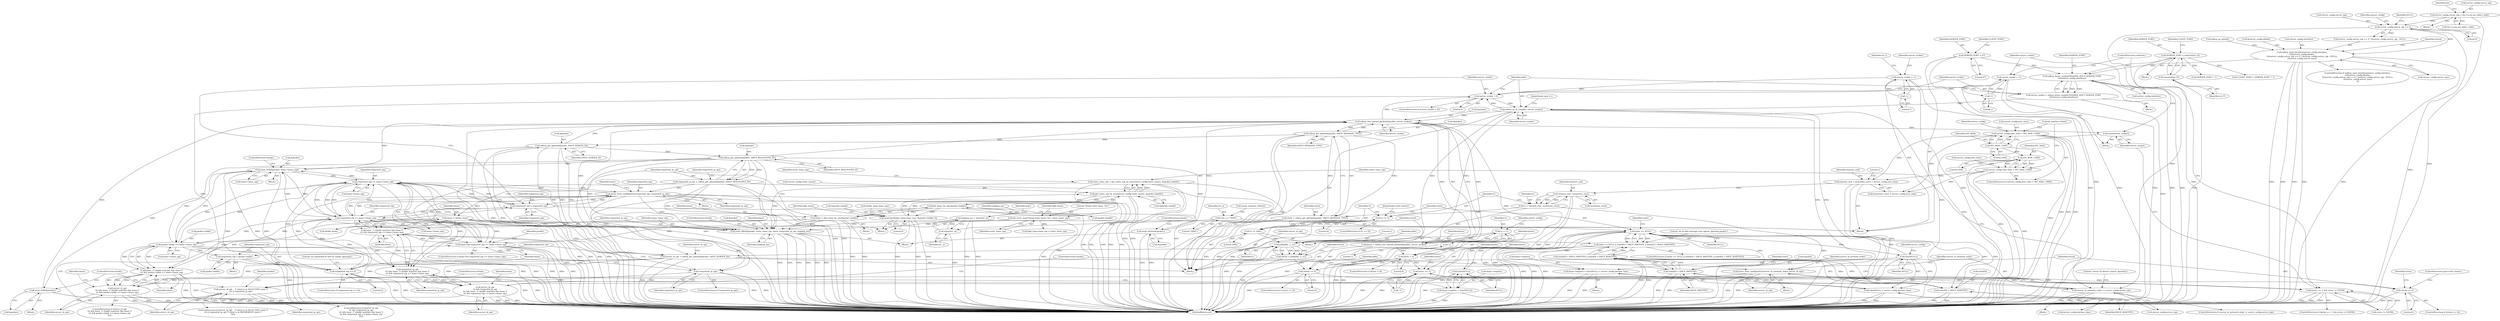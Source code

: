 digraph "0_busybox_6d3b4bb24da9a07c263f3c1acf8df85382ff562c_1@API" {
"1000403" [label="(Call,server_socket < 0)"];
"1000518" [label="(Call,server_socket = -1)"];
"1000520" [label="(Call,-1)"];
"1000497" [label="(Call,udhcp_recv_kernel_packet(&packet, server_socket))"];
"1000642" [label="(Call,udhcp_get_option(&packet, DHCP_REQUESTED_IP))"];
"1000571" [label="(Call,udhcp_get_option(&packet, DHCP_SERVER_ID))"];
"1000545" [label="(Call,udhcp_get_option(&packet, DHCP_MESSAGE_TYPE))"];
"1000699" [label="(Call,send_ACK(&packet, lease->lease_nip))"];
"1000693" [label="(Call,requested_nip == lease->lease_nip)"];
"1000649" [label="(Call,move_from_unaligned32(requested_nip, requested_ip_opt))"];
"1000396" [label="(Call,requested_nip = requested_nip)"];
"1000683" [label="(Call,requested_nip == 0)"];
"1000677" [label="(Call,requested_nip = packet.ciaddr)"];
"1000761" [label="(Call,packet.ciaddr == lease->lease_nip)"];
"1000726" [label="(Call,requested_nip == lease->lease_nip)"];
"1000640" [label="(Call,requested_ip_opt = udhcp_get_option(&packet, DHCP_REQUESTED_IP))"];
"1000711" [label="(Call,send_NAK(&packet))"];
"1000780" [label="(Call,send_inform(&packet))"];
"1000661" [label="(Call,send_offer(&packet, static_lease_nip, lease, requested_ip_opt, arpping_ms))"];
"1000592" [label="(Call,static_lease_nip = get_static_nip_by_mac(server_config.static_leases, &packet.chaddr))"];
"1000594" [label="(Call,get_static_nip_by_mac(server_config.static_leases, &packet.chaddr))"];
"1000608" [label="(Call,memcpy(&fake_lease.lease_mac, &packet.chaddr, 6))"];
"1000636" [label="(Call,find_lease_by_mac(packet.chaddr))"];
"1000605" [label="(Call,bb_error_msg(\"found static lease: %x\", static_lease_nip))"];
"1000628" [label="(Call,lease = &fake_lease)"];
"1000634" [label="(Call,lease = find_lease_by_mac(packet.chaddr))"];
"1000239" [label="(Call,arpping_ms = xatou(str_a))"];
"1000241" [label="(Call,xatou(str_a))"];
"1000159" [label="(Call,*str_a = \"2000\")"];
"1000414" [label="(Call,udhcp_sp_fd_set(pfds, server_socket))"];
"1000445" [label="(Call,poll(pfds, 2, tv))"];
"1000440" [label="(Call,tv *= 1000)"];
"1000433" [label="(Call,tv <= 0)"];
"1000427" [label="(Call,tv = timeout_end - monotonic_sec())"];
"1000429" [label="(Call,timeout_end - monotonic_sec())"];
"1000379" [label="(Call,timeout_end = monotonic_sec() + server_config.auto_time)"];
"1000253" [label="(Call,server_config.auto_time > INT_MAX / 1000)"];
"1000257" [label="(Call,INT_MAX / 1000)"];
"1000260" [label="(Call,server_config.auto_time = INT_MAX / 1000)"];
"1000264" [label="(Call,INT_MAX / 1000)"];
"1000418" [label="(Call,tv = -1)"];
"1000420" [label="(Call,-1)"];
"1000403" [label="(Call,server_socket < 0)"];
"1000144" [label="(Call,server_socket = -1)"];
"1000146" [label="(Call,-1)"];
"1000407" [label="(Call,server_socket = udhcp_listen_socket(/*INADDR_ANY,*/ SERVER_PORT,\n\t\t\t\t\tserver_config.interface))"];
"1000409" [label="(Call,udhcp_listen_socket(/*INADDR_ANY,*/ SERVER_PORT,\n\t\t\t\t\tserver_config.interface))"];
"1000165" [label="(Call,SERVER_PORT = 67)"];
"1000230" [label="(Call,SERVER_PORT = xatou16(str_P))"];
"1000232" [label="(Call,xatou16(str_P))"];
"1000350" [label="(Call,udhcp_read_interface(server_config.interface,\n\t\t\t&server_config.ifindex,\n\t\t\t(server_config.server_nip == 0 ? &server_config.server_nip : NULL),\n\t\t\tserver_config.server_mac))"];
"1000359" [label="(Call,server_config.server_nip == 0)"];
"1000210" [label="(Call,server_config.server_nip = lsa->u.sin.sin_addr.s_addr)"];
"1000443" [label="(Call,retval = poll(pfds, 2, tv))"];
"1000450" [label="(Call,retval <= 0)"];
"1000455" [label="(Call,retval == 0)"];
"1000495" [label="(Call,bytes = udhcp_recv_kernel_packet(&packet, server_socket))"];
"1000502" [label="(Call,bytes < 0)"];
"1000508" [label="(Call,bytes == -1)"];
"1000507" [label="(Call,bytes == -1 && errno != EINTR)"];
"1000516" [label="(Call,close(server_socket))"];
"1000543" [label="(Call,state = udhcp_get_option(&packet, DHCP_MESSAGE_TYPE))"];
"1000551" [label="(Call,state == NULL)"];
"1000550" [label="(Call,state == NULL || state[0] < DHCP_MINTYPE || state[0] > DHCP_MAXTYPE)"];
"1000555" [label="(Call,state[0] < DHCP_MINTYPE)"];
"1000554" [label="(Call,state[0] < DHCP_MINTYPE || state[0] > DHCP_MAXTYPE)"];
"1000560" [label="(Call,state[0] > DHCP_MAXTYPE)"];
"1000746" [label="(Call,time(NULL))"];
"1000741" [label="(Call,lease->expires = time(NULL) + server_config.decline_time)"];
"1000745" [label="(Call,time(NULL) + server_config.decline_time)"];
"1000773" [label="(Call,time(NULL))"];
"1000769" [label="(Call,lease->expires = time(NULL))"];
"1000569" [label="(Call,server_id_opt = udhcp_get_option(&packet, DHCP_SERVER_ID))"];
"1000579" [label="(Call,move_from_unaligned32(server_id_network_order, server_id_opt))"];
"1000583" [label="(Call,server_id_network_order != server_config.server_nip)"];
"1000707" [label="(Call,server_id_opt    /* client is in SELECTING state */\n\t\t\t || requested_ip_opt)"];
"1000720" [label="(Call,server_id_opt\n\t\t\t && requested_ip_opt\n\t\t\t && lease  /* chaddr matches this lease */\n\t\t\t && requested_nip == lease->lease_nip)"];
"1000757" [label="(Call,server_id_opt\n\t\t\t && lease  /* chaddr matches this lease */\n\t\t\t && packet.ciaddr == lease->lease_nip)"];
"1000691" [label="(Call,lease && requested_nip == lease->lease_nip)"];
"1000724" [label="(Call,lease  /* chaddr matches this lease */\n\t\t\t && requested_nip == lease->lease_nip)"];
"1000722" [label="(Call,requested_ip_opt\n\t\t\t && lease  /* chaddr matches this lease */\n\t\t\t && requested_nip == lease->lease_nip)"];
"1000759" [label="(Call,lease  /* chaddr matches this lease */\n\t\t\t && packet.ciaddr == lease->lease_nip)"];
"1000674" [label="(Call,!requested_ip_opt)"];
"1000561" [label="(Call,state[0])"];
"1000761" [label="(Call,packet.ciaddr == lease->lease_nip)"];
"1000711" [label="(Call,send_NAK(&packet))"];
"1000265" [label="(Identifier,INT_MAX)"];
"1000519" [label="(Identifier,server_socket)"];
"1000723" [label="(Identifier,requested_ip_opt)"];
"1000667" [label="(Identifier,arpping_ms)"];
"1000699" [label="(Call,send_ACK(&packet, lease->lease_nip))"];
"1000504" [label="(Literal,0)"];
"1000515" [label="(Block,)"];
"1000509" [label="(Identifier,bytes)"];
"1000235" [label="(Identifier,CLIENT_PORT)"];
"1000469" [label="(Identifier,pfds)"];
"1000402" [label="(ControlStructure,if (server_socket < 0))"];
"1000595" [label="(Call,server_config.static_leases)"];
"1000449" [label="(ControlStructure,if (retval <= 0))"];
"1000661" [label="(Call,send_offer(&packet, static_lease_nip, lease, requested_ip_opt, arpping_ms))"];
"1000551" [label="(Call,state == NULL)"];
"1000451" [label="(Identifier,retval)"];
"1000590" [label="(Literal,\"server ID doesn't match, ignoring\")"];
"1000526" [label="(Identifier,packet)"];
"1000506" [label="(ControlStructure,if (bytes == -1 && errno != EINTR))"];
"1000363" [label="(Literal,0)"];
"1000628" [label="(Call,lease = &fake_lease)"];
"1000500" [label="(Identifier,server_socket)"];
"1000230" [label="(Call,SERVER_PORT = xatou16(str_P))"];
"1000582" [label="(ControlStructure,if (server_id_network_order != server_config.server_nip))"];
"1000555" [label="(Call,state[0] < DHCP_MINTYPE)"];
"1000694" [label="(Identifier,requested_nip)"];
"1000254" [label="(Call,server_config.auto_time)"];
"1000495" [label="(Call,bytes = udhcp_recv_kernel_packet(&packet, server_socket))"];
"1000684" [label="(Identifier,requested_nip)"];
"1000691" [label="(Call,lease && requested_nip == lease->lease_nip)"];
"1000635" [label="(Identifier,lease)"];
"1000675" [label="(Identifier,requested_ip_opt)"];
"1000577" [label="(Block,)"];
"1000377" [label="(Call,udhcp_sp_setup())"];
"1000741" [label="(Call,lease->expires = time(NULL) + server_config.decline_time)"];
"1000713" [label="(Identifier,packet)"];
"1000161" [label="(Literal,\"2000\")"];
"1000734" [label="(Identifier,lease)"];
"1000594" [label="(Call,get_static_nip_by_mac(server_config.static_leases, &packet.chaddr))"];
"1000415" [label="(Identifier,pfds)"];
"1000360" [label="(Call,server_config.server_nip)"];
"1000403" [label="(Call,server_socket < 0)"];
"1000444" [label="(Identifier,retval)"];
"1000771" [label="(Identifier,lease)"];
"1000749" [label="(Identifier,server_config)"];
"1000702" [label="(Call,lease->lease_nip)"];
"1000608" [label="(Call,memcpy(&fake_lease.lease_mac, &packet.chaddr, 6))"];
"1000712" [label="(Call,&packet)"];
"1000688" [label="(Literal,\"no requested IP and no ciaddr, ignoring\")"];
"1000517" [label="(Identifier,server_socket)"];
"1000748" [label="(Call,server_config.decline_time)"];
"1000433" [label="(Call,tv <= 0)"];
"1000726" [label="(Call,requested_nip == lease->lease_nip)"];
"1000418" [label="(Call,tv = -1)"];
"1000751" [label="(ControlStructure,break;)"];
"1000683" [label="(Call,requested_nip == 0)"];
"1000605" [label="(Call,bb_error_msg(\"found static lease: %x\", static_lease_nip))"];
"1000705" [label="(ControlStructure,break;)"];
"1000650" [label="(Identifier,requested_nip)"];
"1000437" [label="(JumpTarget,write_leases:)"];
"1000666" [label="(Identifier,requested_ip_opt)"];
"1000645" [label="(Identifier,DHCP_REQUESTED_IP)"];
"1000620" [label="(Identifier,fake_lease)"];
"1000611" [label="(Identifier,fake_lease)"];
"1000455" [label="(Call,retval == 0)"];
"1000454" [label="(ControlStructure,if (retval == 0))"];
"1000359" [label="(Call,server_config.server_nip == 0)"];
"1000405" [label="(Literal,0)"];
"1000583" [label="(Call,server_id_network_order != server_config.server_nip)"];
"1000461" [label="(Identifier,errno)"];
"1000513" [label="(Identifier,errno)"];
"1000634" [label="(Call,lease = find_lease_by_mac(packet.chaddr))"];
"1000421" [label="(Literal,1)"];
"1000232" [label="(Call,xatou16(str_P))"];
"1000435" [label="(Literal,0)"];
"1000630" [label="(Call,&fake_lease)"];
"1000770" [label="(Call,lease->expires)"];
"1000498" [label="(Call,&packet)"];
"1000144" [label="(Call,server_socket = -1)"];
"1000780" [label="(Call,send_inform(&packet))"];
"1000266" [label="(Literal,1000)"];
"1000569" [label="(Call,server_id_opt = udhcp_get_option(&packet, DHCP_SERVER_ID))"];
"1000354" [label="(Call,&server_config.ifindex)"];
"1000640" [label="(Call,requested_ip_opt = udhcp_get_option(&packet, DHCP_REQUESTED_IP))"];
"1000253" [label="(Call,server_config.auto_time > INT_MAX / 1000)"];
"1000603" [label="(Identifier,static_lease_nip)"];
"1000236" [label="(Call,SERVER_PORT + 1)"];
"1000769" [label="(Call,lease->expires = time(NULL))"];
"1000677" [label="(Call,requested_nip = packet.ciaddr)"];
"1000708" [label="(Identifier,server_id_opt)"];
"1000774" [label="(Identifier,NULL)"];
"1000432" [label="(ControlStructure,if (tv <= 0))"];
"1000428" [label="(Identifier,tv)"];
"1000637" [label="(Call,packet.chaddr)"];
"1000147" [label="(Literal,1)"];
"1000746" [label="(Call,time(NULL))"];
"1000757" [label="(Call,server_id_opt\n\t\t\t && lease  /* chaddr matches this lease */\n\t\t\t && packet.ciaddr == lease->lease_nip)"];
"1000760" [label="(Identifier,lease)"];
"1000434" [label="(Identifier,tv)"];
"1000581" [label="(Identifier,server_id_opt)"];
"1000450" [label="(Call,retval <= 0)"];
"1000159" [label="(Call,*str_a = \"2000\")"];
"1000636" [label="(Call,find_lease_by_mac(packet.chaddr))"];
"1000349" [label="(ControlStructure,if (udhcp_read_interface(server_config.interface,\n\t\t\t&server_config.ifindex,\n\t\t\t(server_config.server_nip == 0 ? &server_config.server_nip : NULL),\n\t\t\tserver_config.server_mac)\n\t))"];
"1000546" [label="(Call,&packet)"];
"1000246" [label="(Identifier,argv)"];
"1000165" [label="(Call,SERVER_PORT = 67)"];
"1000607" [label="(Identifier,static_lease_nip)"];
"1000366" [label="(Identifier,server_config)"];
"1000231" [label="(Identifier,SERVER_PORT)"];
"1000259" [label="(Literal,1000)"];
"1000224" [label="(Identifier,lsa)"];
"1000618" [label="(Call,fake_lease.lease_nip = static_lease_nip)"];
"1000633" [label="(Block,)"];
"1000617" [label="(Literal,6)"];
"1000642" [label="(Call,udhcp_get_option(&packet, DHCP_REQUESTED_IP))"];
"1000674" [label="(Call,!requested_ip_opt)"];
"1000682" [label="(ControlStructure,if (requested_nip == 0))"];
"1000234" [label="(Call,CLIENT_PORT = SERVER_PORT + 1)"];
"1000351" [label="(Call,server_config.interface)"];
"1000593" [label="(Identifier,static_lease_nip)"];
"1000719" [label="(ControlStructure,if (server_id_opt\n\t\t\t && requested_ip_opt\n\t\t\t && lease  /* chaddr matches this lease */\n\t\t\t && requested_nip == lease->lease_nip\n\t\t\t))"];
"1000169" [label="(Identifier,CLIENT_PORT)"];
"1000613" [label="(Call,&packet.chaddr)"];
"1000160" [label="(Identifier,str_a)"];
"1000164" [label="(Call,setup_common_bufsiz())"];
"1000521" [label="(Literal,1)"];
"1000430" [label="(Identifier,timeout_end)"];
"1000731" [label="(Block,)"];
"1000710" [label="(Block,)"];
"1000448" [label="(Identifier,tv)"];
"1000765" [label="(Call,lease->lease_nip)"];
"1000446" [label="(Identifier,pfds)"];
"1000417" [label="(JumpTarget,new_tv:)"];
"1000695" [label="(Call,lease->lease_nip)"];
"1000664" [label="(Identifier,static_lease_nip)"];
"1000559" [label="(Identifier,DHCP_MINTYPE)"];
"1000497" [label="(Call,udhcp_recv_kernel_packet(&packet, server_socket))"];
"1000571" [label="(Call,udhcp_get_option(&packet, DHCP_SERVER_ID))"];
"1000142" [label="(Block,)"];
"1000580" [label="(Identifier,server_id_network_order)"];
"1000443" [label="(Call,retval = poll(pfds, 2, tv))"];
"1000507" [label="(Call,bytes == -1 && errno != EINTR)"];
"1000685" [label="(Literal,0)"];
"1000368" [label="(Identifier,NULL)"];
"1000690" [label="(ControlStructure,if (lease && requested_nip == lease->lease_nip))"];
"1000264" [label="(Call,INT_MAX / 1000)"];
"1000579" [label="(Call,move_from_unaligned32(server_id_network_order, server_id_opt))"];
"1000722" [label="(Call,requested_ip_opt\n\t\t\t && lease  /* chaddr matches this lease */\n\t\t\t && requested_nip == lease->lease_nip)"];
"1000166" [label="(Identifier,SERVER_PORT)"];
"1000692" [label="(Identifier,lease)"];
"1000585" [label="(Call,server_config.server_nip)"];
"1000380" [label="(Identifier,timeout_end)"];
"1000564" [label="(Identifier,DHCP_MAXTYPE)"];
"1000426" [label="(Block,)"];
"1000240" [label="(Identifier,arpping_ms)"];
"1000570" [label="(Identifier,server_id_opt)"];
"1000396" [label="(Call,requested_nip = requested_nip)"];
"1000520" [label="(Call,-1)"];
"1000629" [label="(Identifier,lease)"];
"1000407" [label="(Call,server_socket = udhcp_listen_socket(/*INADDR_ANY,*/ SERVER_PORT,\n\t\t\t\t\tserver_config.interface))"];
"1000431" [label="(Call,monotonic_sec())"];
"1000379" [label="(Call,timeout_end = monotonic_sec() + server_config.auto_time)"];
"1000516" [label="(Call,close(server_socket))"];
"1000387" [label="(Literal,1)"];
"1000411" [label="(Call,server_config.interface)"];
"1000408" [label="(Identifier,server_socket)"];
"1000701" [label="(Identifier,packet)"];
"1000156" [label="(Identifier,str_I)"];
"1000548" [label="(Identifier,DHCP_MESSAGE_TYPE)"];
"1000724" [label="(Call,lease  /* chaddr matches this lease */\n\t\t\t && requested_nip == lease->lease_nip)"];
"1000257" [label="(Call,INT_MAX / 1000)"];
"1000419" [label="(Identifier,tv)"];
"1000406" [label="(Block,)"];
"1000211" [label="(Call,server_config.server_nip)"];
"1000241" [label="(Call,xatou(str_a))"];
"1000457" [label="(Literal,0)"];
"1000510" [label="(Call,-1)"];
"1000721" [label="(Identifier,server_id_opt)"];
"1000239" [label="(Call,arpping_ms = xatou(str_a))"];
"1000656" [label="(Block,)"];
"1000725" [label="(Identifier,lease)"];
"1000210" [label="(Call,server_config.server_nip = lsa->u.sin.sin_addr.s_addr)"];
"1000673" [label="(ControlStructure,if (!requested_ip_opt))"];
"1000442" [label="(Literal,1000)"];
"1000214" [label="(Call,lsa->u.sin.sin_addr.s_addr)"];
"1000501" [label="(ControlStructure,if (bytes < 0))"];
"1000609" [label="(Call,&fake_lease.lease_mac)"];
"1000576" [label="(Identifier,server_id_opt)"];
"1000252" [label="(ControlStructure,if (server_config.auto_time > INT_MAX / 1000))"];
"1000574" [label="(Identifier,DHCP_SERVER_ID)"];
"1000233" [label="(Identifier,str_P)"];
"1000397" [label="(Identifier,requested_nip)"];
"1000783" [label="(ControlStructure,break;)"];
"1000202" [label="(Block,)"];
"1000768" [label="(Block,)"];
"1000720" [label="(Call,server_id_opt\n\t\t\t && requested_ip_opt\n\t\t\t && lease  /* chaddr matches this lease */\n\t\t\t && requested_nip == lease->lease_nip)"];
"1000429" [label="(Call,timeout_end - monotonic_sec())"];
"1000584" [label="(Identifier,server_id_network_order)"];
"1000706" [label="(ControlStructure,if (server_id_opt    /* client is in SELECTING state */\n\t\t\t || requested_ip_opt /* client is in INIT-REBOOT state */\n\t\t\t))"];
"1000549" [label="(ControlStructure,if (state == NULL || state[0] < DHCP_MINTYPE || state[0] > DHCP_MAXTYPE))"];
"1000709" [label="(Identifier,requested_ip_opt)"];
"1000643" [label="(Call,&packet)"];
"1000700" [label="(Call,&packet)"];
"1000762" [label="(Call,packet.ciaddr)"];
"1000146" [label="(Call,-1)"];
"1000420" [label="(Call,-1)"];
"1000452" [label="(Literal,0)"];
"1000503" [label="(Identifier,bytes)"];
"1000773" [label="(Call,time(NULL))"];
"1000556" [label="(Call,state[0])"];
"1000496" [label="(Identifier,bytes)"];
"1000550" [label="(Call,state == NULL || state[0] < DHCP_MINTYPE || state[0] > DHCP_MAXTYPE)"];
"1000781" [label="(Call,&packet)"];
"1000456" [label="(Identifier,retval)"];
"1000641" [label="(Identifier,requested_ip_opt)"];
"1000648" [label="(Block,)"];
"1000742" [label="(Call,lease->expires)"];
"1000727" [label="(Identifier,requested_nip)"];
"1000410" [label="(Identifier,SERVER_PORT)"];
"1000267" [label="(Call,bb_sanitize_stdio())"];
"1000145" [label="(Identifier,server_socket)"];
"1000654" [label="(Identifier,state)"];
"1000775" [label="(ControlStructure,break;)"];
"1000242" [label="(Identifier,str_a)"];
"1000502" [label="(Call,bytes < 0)"];
"1000557" [label="(Identifier,state)"];
"1000545" [label="(Call,udhcp_get_option(&packet, DHCP_MESSAGE_TYPE))"];
"1000167" [label="(Literal,67)"];
"1000604" [label="(Block,)"];
"1000447" [label="(Literal,2)"];
"1000554" [label="(Call,state[0] < DHCP_MINTYPE || state[0] > DHCP_MAXTYPE)"];
"1000756" [label="(ControlStructure,if (server_id_opt\n\t\t\t && lease  /* chaddr matches this lease */\n\t\t\t && packet.ciaddr == lease->lease_nip\n\t\t\t))"];
"1000714" [label="(ControlStructure,break;)"];
"1000560" [label="(Call,state[0] > DHCP_MAXTYPE)"];
"1000693" [label="(Call,requested_nip == lease->lease_nip)"];
"1000649" [label="(Call,move_from_unaligned32(requested_nip, requested_ip_opt))"];
"1000369" [label="(Call,server_config.server_mac)"];
"1000647" [label="(Identifier,requested_ip_opt)"];
"1000440" [label="(Call,tv *= 1000)"];
"1000651" [label="(Identifier,requested_ip_opt)"];
"1000258" [label="(Identifier,INT_MAX)"];
"1000512" [label="(Call,errno != EINTR)"];
"1000668" [label="(ControlStructure,break;)"];
"1000759" [label="(Call,lease  /* chaddr matches this lease */\n\t\t\t && packet.ciaddr == lease->lease_nip)"];
"1000662" [label="(Call,&packet)"];
"1000424" [label="(Identifier,server_config)"];
"1000427" [label="(Call,tv = timeout_end - monotonic_sec())"];
"1000260" [label="(Call,server_config.auto_time = INT_MAX / 1000)"];
"1000553" [label="(Identifier,NULL)"];
"1000522" [label="(ControlStructure,continue;)"];
"1000388" [label="(Block,)"];
"1000398" [label="(Identifier,requested_nip)"];
"1000728" [label="(Call,lease->lease_nip)"];
"1000441" [label="(Identifier,tv)"];
"1000262" [label="(Identifier,server_config)"];
"1000679" [label="(Call,packet.ciaddr)"];
"1000552" [label="(Identifier,state)"];
"1000562" [label="(Identifier,state)"];
"1000707" [label="(Call,server_id_opt    /* client is in SELECTING state */\n\t\t\t || requested_ip_opt)"];
"1000350" [label="(Call,udhcp_read_interface(server_config.interface,\n\t\t\t&server_config.ifindex,\n\t\t\t(server_config.server_nip == 0 ? &server_config.server_nip : NULL),\n\t\t\tserver_config.server_mac))"];
"1000698" [label="(Block,)"];
"1000598" [label="(Call,&packet.chaddr)"];
"1000676" [label="(Block,)"];
"1000592" [label="(Call,static_lease_nip = get_static_nip_by_mac(server_config.static_leases, &packet.chaddr))"];
"1000606" [label="(Literal,\"found static lease: %x\")"];
"1000544" [label="(Identifier,state)"];
"1000358" [label="(Call,server_config.server_nip == 0 ? &server_config.server_nip : NULL)"];
"1000445" [label="(Call,poll(pfds, 2, tv))"];
"1000665" [label="(Identifier,lease)"];
"1000414" [label="(Call,udhcp_sp_fd_set(pfds, server_socket))"];
"1000543" [label="(Call,state = udhcp_get_option(&packet, DHCP_MESSAGE_TYPE))"];
"1000404" [label="(Identifier,server_socket)"];
"1000381" [label="(Call,monotonic_sec() + server_config.auto_time)"];
"1000261" [label="(Call,server_config.auto_time)"];
"1000458" [label="(ControlStructure,goto write_leases;)"];
"1000518" [label="(Call,server_socket = -1)"];
"1000745" [label="(Call,time(NULL) + server_config.decline_time)"];
"1000508" [label="(Call,bytes == -1)"];
"1000678" [label="(Identifier,requested_nip)"];
"1000795" [label="(MethodReturn,int)"];
"1000747" [label="(Identifier,NULL)"];
"1000572" [label="(Call,&packet)"];
"1000567" [label="(Literal,\"no or bad message type option, ignoring packet\")"];
"1000416" [label="(Identifier,server_socket)"];
"1000758" [label="(Identifier,server_id_opt)"];
"1000409" [label="(Call,udhcp_listen_socket(/*INADDR_ANY,*/ SERVER_PORT,\n\t\t\t\t\tserver_config.interface))"];
"1000229" [label="(Block,)"];
"1000374" [label="(Identifier,retval)"];
"1000403" -> "1000402"  [label="AST: "];
"1000403" -> "1000405"  [label="CFG: "];
"1000404" -> "1000403"  [label="AST: "];
"1000405" -> "1000403"  [label="AST: "];
"1000408" -> "1000403"  [label="CFG: "];
"1000415" -> "1000403"  [label="CFG: "];
"1000403" -> "1000795"  [label="DDG: "];
"1000518" -> "1000403"  [label="DDG: "];
"1000497" -> "1000403"  [label="DDG: "];
"1000414" -> "1000403"  [label="DDG: "];
"1000144" -> "1000403"  [label="DDG: "];
"1000403" -> "1000414"  [label="DDG: "];
"1000518" -> "1000515"  [label="AST: "];
"1000518" -> "1000520"  [label="CFG: "];
"1000519" -> "1000518"  [label="AST: "];
"1000520" -> "1000518"  [label="AST: "];
"1000522" -> "1000518"  [label="CFG: "];
"1000518" -> "1000795"  [label="DDG: "];
"1000518" -> "1000795"  [label="DDG: "];
"1000520" -> "1000518"  [label="DDG: "];
"1000520" -> "1000521"  [label="CFG: "];
"1000521" -> "1000520"  [label="AST: "];
"1000497" -> "1000495"  [label="AST: "];
"1000497" -> "1000500"  [label="CFG: "];
"1000498" -> "1000497"  [label="AST: "];
"1000500" -> "1000497"  [label="AST: "];
"1000495" -> "1000497"  [label="CFG: "];
"1000497" -> "1000795"  [label="DDG: "];
"1000497" -> "1000795"  [label="DDG: "];
"1000497" -> "1000495"  [label="DDG: "];
"1000497" -> "1000495"  [label="DDG: "];
"1000642" -> "1000497"  [label="DDG: "];
"1000699" -> "1000497"  [label="DDG: "];
"1000711" -> "1000497"  [label="DDG: "];
"1000780" -> "1000497"  [label="DDG: "];
"1000661" -> "1000497"  [label="DDG: "];
"1000545" -> "1000497"  [label="DDG: "];
"1000571" -> "1000497"  [label="DDG: "];
"1000414" -> "1000497"  [label="DDG: "];
"1000497" -> "1000516"  [label="DDG: "];
"1000497" -> "1000545"  [label="DDG: "];
"1000642" -> "1000640"  [label="AST: "];
"1000642" -> "1000645"  [label="CFG: "];
"1000643" -> "1000642"  [label="AST: "];
"1000645" -> "1000642"  [label="AST: "];
"1000640" -> "1000642"  [label="CFG: "];
"1000642" -> "1000795"  [label="DDG: "];
"1000642" -> "1000795"  [label="DDG: "];
"1000642" -> "1000640"  [label="DDG: "];
"1000642" -> "1000640"  [label="DDG: "];
"1000571" -> "1000642"  [label="DDG: "];
"1000642" -> "1000661"  [label="DDG: "];
"1000642" -> "1000699"  [label="DDG: "];
"1000642" -> "1000711"  [label="DDG: "];
"1000642" -> "1000780"  [label="DDG: "];
"1000571" -> "1000569"  [label="AST: "];
"1000571" -> "1000574"  [label="CFG: "];
"1000572" -> "1000571"  [label="AST: "];
"1000574" -> "1000571"  [label="AST: "];
"1000569" -> "1000571"  [label="CFG: "];
"1000571" -> "1000795"  [label="DDG: "];
"1000571" -> "1000795"  [label="DDG: "];
"1000571" -> "1000569"  [label="DDG: "];
"1000571" -> "1000569"  [label="DDG: "];
"1000545" -> "1000571"  [label="DDG: "];
"1000545" -> "1000543"  [label="AST: "];
"1000545" -> "1000548"  [label="CFG: "];
"1000546" -> "1000545"  [label="AST: "];
"1000548" -> "1000545"  [label="AST: "];
"1000543" -> "1000545"  [label="CFG: "];
"1000545" -> "1000795"  [label="DDG: "];
"1000545" -> "1000795"  [label="DDG: "];
"1000545" -> "1000543"  [label="DDG: "];
"1000545" -> "1000543"  [label="DDG: "];
"1000699" -> "1000698"  [label="AST: "];
"1000699" -> "1000702"  [label="CFG: "];
"1000700" -> "1000699"  [label="AST: "];
"1000702" -> "1000699"  [label="AST: "];
"1000705" -> "1000699"  [label="CFG: "];
"1000699" -> "1000795"  [label="DDG: "];
"1000699" -> "1000795"  [label="DDG: "];
"1000699" -> "1000795"  [label="DDG: "];
"1000699" -> "1000693"  [label="DDG: "];
"1000693" -> "1000699"  [label="DDG: "];
"1000761" -> "1000699"  [label="DDG: "];
"1000726" -> "1000699"  [label="DDG: "];
"1000699" -> "1000726"  [label="DDG: "];
"1000699" -> "1000761"  [label="DDG: "];
"1000693" -> "1000691"  [label="AST: "];
"1000693" -> "1000695"  [label="CFG: "];
"1000694" -> "1000693"  [label="AST: "];
"1000695" -> "1000693"  [label="AST: "];
"1000691" -> "1000693"  [label="CFG: "];
"1000693" -> "1000795"  [label="DDG: "];
"1000693" -> "1000795"  [label="DDG: "];
"1000693" -> "1000396"  [label="DDG: "];
"1000693" -> "1000649"  [label="DDG: "];
"1000693" -> "1000691"  [label="DDG: "];
"1000693" -> "1000691"  [label="DDG: "];
"1000649" -> "1000693"  [label="DDG: "];
"1000396" -> "1000693"  [label="DDG: "];
"1000683" -> "1000693"  [label="DDG: "];
"1000726" -> "1000693"  [label="DDG: "];
"1000726" -> "1000693"  [label="DDG: "];
"1000761" -> "1000693"  [label="DDG: "];
"1000693" -> "1000726"  [label="DDG: "];
"1000693" -> "1000726"  [label="DDG: "];
"1000693" -> "1000761"  [label="DDG: "];
"1000649" -> "1000648"  [label="AST: "];
"1000649" -> "1000651"  [label="CFG: "];
"1000650" -> "1000649"  [label="AST: "];
"1000651" -> "1000649"  [label="AST: "];
"1000654" -> "1000649"  [label="CFG: "];
"1000649" -> "1000795"  [label="DDG: "];
"1000649" -> "1000795"  [label="DDG: "];
"1000649" -> "1000795"  [label="DDG: "];
"1000649" -> "1000396"  [label="DDG: "];
"1000396" -> "1000649"  [label="DDG: "];
"1000683" -> "1000649"  [label="DDG: "];
"1000726" -> "1000649"  [label="DDG: "];
"1000640" -> "1000649"  [label="DDG: "];
"1000649" -> "1000661"  [label="DDG: "];
"1000649" -> "1000674"  [label="DDG: "];
"1000649" -> "1000722"  [label="DDG: "];
"1000649" -> "1000726"  [label="DDG: "];
"1000396" -> "1000388"  [label="AST: "];
"1000396" -> "1000398"  [label="CFG: "];
"1000397" -> "1000396"  [label="AST: "];
"1000398" -> "1000396"  [label="AST: "];
"1000404" -> "1000396"  [label="CFG: "];
"1000396" -> "1000795"  [label="DDG: "];
"1000683" -> "1000396"  [label="DDG: "];
"1000726" -> "1000396"  [label="DDG: "];
"1000396" -> "1000726"  [label="DDG: "];
"1000683" -> "1000682"  [label="AST: "];
"1000683" -> "1000685"  [label="CFG: "];
"1000684" -> "1000683"  [label="AST: "];
"1000685" -> "1000683"  [label="AST: "];
"1000688" -> "1000683"  [label="CFG: "];
"1000692" -> "1000683"  [label="CFG: "];
"1000683" -> "1000795"  [label="DDG: "];
"1000683" -> "1000795"  [label="DDG: "];
"1000677" -> "1000683"  [label="DDG: "];
"1000683" -> "1000726"  [label="DDG: "];
"1000677" -> "1000676"  [label="AST: "];
"1000677" -> "1000679"  [label="CFG: "];
"1000678" -> "1000677"  [label="AST: "];
"1000679" -> "1000677"  [label="AST: "];
"1000684" -> "1000677"  [label="CFG: "];
"1000677" -> "1000795"  [label="DDG: "];
"1000761" -> "1000677"  [label="DDG: "];
"1000761" -> "1000759"  [label="AST: "];
"1000761" -> "1000765"  [label="CFG: "];
"1000762" -> "1000761"  [label="AST: "];
"1000765" -> "1000761"  [label="AST: "];
"1000759" -> "1000761"  [label="CFG: "];
"1000761" -> "1000795"  [label="DDG: "];
"1000761" -> "1000795"  [label="DDG: "];
"1000761" -> "1000726"  [label="DDG: "];
"1000761" -> "1000759"  [label="DDG: "];
"1000761" -> "1000759"  [label="DDG: "];
"1000726" -> "1000761"  [label="DDG: "];
"1000726" -> "1000724"  [label="AST: "];
"1000726" -> "1000728"  [label="CFG: "];
"1000727" -> "1000726"  [label="AST: "];
"1000728" -> "1000726"  [label="AST: "];
"1000724" -> "1000726"  [label="CFG: "];
"1000726" -> "1000795"  [label="DDG: "];
"1000726" -> "1000795"  [label="DDG: "];
"1000726" -> "1000724"  [label="DDG: "];
"1000726" -> "1000724"  [label="DDG: "];
"1000640" -> "1000388"  [label="AST: "];
"1000641" -> "1000640"  [label="AST: "];
"1000647" -> "1000640"  [label="CFG: "];
"1000640" -> "1000795"  [label="DDG: "];
"1000640" -> "1000795"  [label="DDG: "];
"1000640" -> "1000661"  [label="DDG: "];
"1000640" -> "1000674"  [label="DDG: "];
"1000640" -> "1000722"  [label="DDG: "];
"1000711" -> "1000710"  [label="AST: "];
"1000711" -> "1000712"  [label="CFG: "];
"1000712" -> "1000711"  [label="AST: "];
"1000714" -> "1000711"  [label="CFG: "];
"1000711" -> "1000795"  [label="DDG: "];
"1000711" -> "1000795"  [label="DDG: "];
"1000780" -> "1000656"  [label="AST: "];
"1000780" -> "1000781"  [label="CFG: "];
"1000781" -> "1000780"  [label="AST: "];
"1000783" -> "1000780"  [label="CFG: "];
"1000780" -> "1000795"  [label="DDG: "];
"1000780" -> "1000795"  [label="DDG: "];
"1000661" -> "1000656"  [label="AST: "];
"1000661" -> "1000667"  [label="CFG: "];
"1000662" -> "1000661"  [label="AST: "];
"1000664" -> "1000661"  [label="AST: "];
"1000665" -> "1000661"  [label="AST: "];
"1000666" -> "1000661"  [label="AST: "];
"1000667" -> "1000661"  [label="AST: "];
"1000668" -> "1000661"  [label="CFG: "];
"1000661" -> "1000795"  [label="DDG: "];
"1000661" -> "1000795"  [label="DDG: "];
"1000661" -> "1000795"  [label="DDG: "];
"1000661" -> "1000795"  [label="DDG: "];
"1000661" -> "1000795"  [label="DDG: "];
"1000661" -> "1000795"  [label="DDG: "];
"1000592" -> "1000661"  [label="DDG: "];
"1000605" -> "1000661"  [label="DDG: "];
"1000628" -> "1000661"  [label="DDG: "];
"1000634" -> "1000661"  [label="DDG: "];
"1000239" -> "1000661"  [label="DDG: "];
"1000592" -> "1000388"  [label="AST: "];
"1000592" -> "1000594"  [label="CFG: "];
"1000593" -> "1000592"  [label="AST: "];
"1000594" -> "1000592"  [label="AST: "];
"1000603" -> "1000592"  [label="CFG: "];
"1000592" -> "1000795"  [label="DDG: "];
"1000592" -> "1000795"  [label="DDG: "];
"1000594" -> "1000592"  [label="DDG: "];
"1000594" -> "1000592"  [label="DDG: "];
"1000592" -> "1000605"  [label="DDG: "];
"1000594" -> "1000598"  [label="CFG: "];
"1000595" -> "1000594"  [label="AST: "];
"1000598" -> "1000594"  [label="AST: "];
"1000594" -> "1000795"  [label="DDG: "];
"1000594" -> "1000795"  [label="DDG: "];
"1000608" -> "1000594"  [label="DDG: "];
"1000636" -> "1000594"  [label="DDG: "];
"1000594" -> "1000608"  [label="DDG: "];
"1000594" -> "1000636"  [label="DDG: "];
"1000608" -> "1000604"  [label="AST: "];
"1000608" -> "1000617"  [label="CFG: "];
"1000609" -> "1000608"  [label="AST: "];
"1000613" -> "1000608"  [label="AST: "];
"1000617" -> "1000608"  [label="AST: "];
"1000620" -> "1000608"  [label="CFG: "];
"1000608" -> "1000795"  [label="DDG: "];
"1000608" -> "1000795"  [label="DDG: "];
"1000608" -> "1000795"  [label="DDG: "];
"1000636" -> "1000608"  [label="DDG: "];
"1000636" -> "1000634"  [label="AST: "];
"1000636" -> "1000637"  [label="CFG: "];
"1000637" -> "1000636"  [label="AST: "];
"1000634" -> "1000636"  [label="CFG: "];
"1000636" -> "1000795"  [label="DDG: "];
"1000636" -> "1000634"  [label="DDG: "];
"1000605" -> "1000604"  [label="AST: "];
"1000605" -> "1000607"  [label="CFG: "];
"1000606" -> "1000605"  [label="AST: "];
"1000607" -> "1000605"  [label="AST: "];
"1000611" -> "1000605"  [label="CFG: "];
"1000605" -> "1000795"  [label="DDG: "];
"1000605" -> "1000618"  [label="DDG: "];
"1000628" -> "1000604"  [label="AST: "];
"1000628" -> "1000630"  [label="CFG: "];
"1000629" -> "1000628"  [label="AST: "];
"1000630" -> "1000628"  [label="AST: "];
"1000641" -> "1000628"  [label="CFG: "];
"1000628" -> "1000795"  [label="DDG: "];
"1000628" -> "1000795"  [label="DDG: "];
"1000628" -> "1000691"  [label="DDG: "];
"1000628" -> "1000724"  [label="DDG: "];
"1000628" -> "1000759"  [label="DDG: "];
"1000634" -> "1000633"  [label="AST: "];
"1000635" -> "1000634"  [label="AST: "];
"1000641" -> "1000634"  [label="CFG: "];
"1000634" -> "1000795"  [label="DDG: "];
"1000634" -> "1000795"  [label="DDG: "];
"1000634" -> "1000691"  [label="DDG: "];
"1000634" -> "1000724"  [label="DDG: "];
"1000634" -> "1000759"  [label="DDG: "];
"1000239" -> "1000142"  [label="AST: "];
"1000239" -> "1000241"  [label="CFG: "];
"1000240" -> "1000239"  [label="AST: "];
"1000241" -> "1000239"  [label="AST: "];
"1000246" -> "1000239"  [label="CFG: "];
"1000239" -> "1000795"  [label="DDG: "];
"1000239" -> "1000795"  [label="DDG: "];
"1000241" -> "1000239"  [label="DDG: "];
"1000241" -> "1000242"  [label="CFG: "];
"1000242" -> "1000241"  [label="AST: "];
"1000241" -> "1000795"  [label="DDG: "];
"1000159" -> "1000241"  [label="DDG: "];
"1000159" -> "1000142"  [label="AST: "];
"1000159" -> "1000161"  [label="CFG: "];
"1000160" -> "1000159"  [label="AST: "];
"1000161" -> "1000159"  [label="AST: "];
"1000164" -> "1000159"  [label="CFG: "];
"1000414" -> "1000388"  [label="AST: "];
"1000414" -> "1000416"  [label="CFG: "];
"1000415" -> "1000414"  [label="AST: "];
"1000416" -> "1000414"  [label="AST: "];
"1000417" -> "1000414"  [label="CFG: "];
"1000414" -> "1000795"  [label="DDG: "];
"1000414" -> "1000795"  [label="DDG: "];
"1000414" -> "1000795"  [label="DDG: "];
"1000445" -> "1000414"  [label="DDG: "];
"1000407" -> "1000414"  [label="DDG: "];
"1000414" -> "1000445"  [label="DDG: "];
"1000445" -> "1000443"  [label="AST: "];
"1000445" -> "1000448"  [label="CFG: "];
"1000446" -> "1000445"  [label="AST: "];
"1000447" -> "1000445"  [label="AST: "];
"1000448" -> "1000445"  [label="AST: "];
"1000443" -> "1000445"  [label="CFG: "];
"1000445" -> "1000795"  [label="DDG: "];
"1000445" -> "1000795"  [label="DDG: "];
"1000445" -> "1000443"  [label="DDG: "];
"1000445" -> "1000443"  [label="DDG: "];
"1000445" -> "1000443"  [label="DDG: "];
"1000440" -> "1000445"  [label="DDG: "];
"1000418" -> "1000445"  [label="DDG: "];
"1000440" -> "1000426"  [label="AST: "];
"1000440" -> "1000442"  [label="CFG: "];
"1000441" -> "1000440"  [label="AST: "];
"1000442" -> "1000440"  [label="AST: "];
"1000444" -> "1000440"  [label="CFG: "];
"1000433" -> "1000440"  [label="DDG: "];
"1000433" -> "1000432"  [label="AST: "];
"1000433" -> "1000435"  [label="CFG: "];
"1000434" -> "1000433"  [label="AST: "];
"1000435" -> "1000433"  [label="AST: "];
"1000437" -> "1000433"  [label="CFG: "];
"1000441" -> "1000433"  [label="CFG: "];
"1000433" -> "1000795"  [label="DDG: "];
"1000433" -> "1000795"  [label="DDG: "];
"1000427" -> "1000433"  [label="DDG: "];
"1000427" -> "1000426"  [label="AST: "];
"1000427" -> "1000429"  [label="CFG: "];
"1000428" -> "1000427"  [label="AST: "];
"1000429" -> "1000427"  [label="AST: "];
"1000434" -> "1000427"  [label="CFG: "];
"1000427" -> "1000795"  [label="DDG: "];
"1000429" -> "1000427"  [label="DDG: "];
"1000429" -> "1000427"  [label="DDG: "];
"1000429" -> "1000431"  [label="CFG: "];
"1000430" -> "1000429"  [label="AST: "];
"1000431" -> "1000429"  [label="AST: "];
"1000429" -> "1000795"  [label="DDG: "];
"1000429" -> "1000795"  [label="DDG: "];
"1000379" -> "1000429"  [label="DDG: "];
"1000379" -> "1000142"  [label="AST: "];
"1000379" -> "1000381"  [label="CFG: "];
"1000380" -> "1000379"  [label="AST: "];
"1000381" -> "1000379"  [label="AST: "];
"1000387" -> "1000379"  [label="CFG: "];
"1000379" -> "1000795"  [label="DDG: "];
"1000379" -> "1000795"  [label="DDG: "];
"1000253" -> "1000379"  [label="DDG: "];
"1000260" -> "1000379"  [label="DDG: "];
"1000253" -> "1000252"  [label="AST: "];
"1000253" -> "1000257"  [label="CFG: "];
"1000254" -> "1000253"  [label="AST: "];
"1000257" -> "1000253"  [label="AST: "];
"1000262" -> "1000253"  [label="CFG: "];
"1000267" -> "1000253"  [label="CFG: "];
"1000253" -> "1000795"  [label="DDG: "];
"1000253" -> "1000795"  [label="DDG: "];
"1000253" -> "1000795"  [label="DDG: "];
"1000257" -> "1000253"  [label="DDG: "];
"1000257" -> "1000253"  [label="DDG: "];
"1000253" -> "1000381"  [label="DDG: "];
"1000257" -> "1000259"  [label="CFG: "];
"1000258" -> "1000257"  [label="AST: "];
"1000259" -> "1000257"  [label="AST: "];
"1000257" -> "1000795"  [label="DDG: "];
"1000257" -> "1000264"  [label="DDG: "];
"1000260" -> "1000252"  [label="AST: "];
"1000260" -> "1000264"  [label="CFG: "];
"1000261" -> "1000260"  [label="AST: "];
"1000264" -> "1000260"  [label="AST: "];
"1000267" -> "1000260"  [label="CFG: "];
"1000260" -> "1000795"  [label="DDG: "];
"1000260" -> "1000795"  [label="DDG: "];
"1000264" -> "1000260"  [label="DDG: "];
"1000264" -> "1000260"  [label="DDG: "];
"1000260" -> "1000381"  [label="DDG: "];
"1000264" -> "1000266"  [label="CFG: "];
"1000265" -> "1000264"  [label="AST: "];
"1000266" -> "1000264"  [label="AST: "];
"1000264" -> "1000795"  [label="DDG: "];
"1000418" -> "1000388"  [label="AST: "];
"1000418" -> "1000420"  [label="CFG: "];
"1000419" -> "1000418"  [label="AST: "];
"1000420" -> "1000418"  [label="AST: "];
"1000424" -> "1000418"  [label="CFG: "];
"1000418" -> "1000795"  [label="DDG: "];
"1000420" -> "1000418"  [label="DDG: "];
"1000420" -> "1000421"  [label="CFG: "];
"1000421" -> "1000420"  [label="AST: "];
"1000144" -> "1000142"  [label="AST: "];
"1000144" -> "1000146"  [label="CFG: "];
"1000145" -> "1000144"  [label="AST: "];
"1000146" -> "1000144"  [label="AST: "];
"1000156" -> "1000144"  [label="CFG: "];
"1000144" -> "1000795"  [label="DDG: "];
"1000144" -> "1000795"  [label="DDG: "];
"1000146" -> "1000144"  [label="DDG: "];
"1000146" -> "1000147"  [label="CFG: "];
"1000147" -> "1000146"  [label="AST: "];
"1000407" -> "1000406"  [label="AST: "];
"1000407" -> "1000409"  [label="CFG: "];
"1000408" -> "1000407"  [label="AST: "];
"1000409" -> "1000407"  [label="AST: "];
"1000415" -> "1000407"  [label="CFG: "];
"1000407" -> "1000795"  [label="DDG: "];
"1000409" -> "1000407"  [label="DDG: "];
"1000409" -> "1000407"  [label="DDG: "];
"1000409" -> "1000411"  [label="CFG: "];
"1000410" -> "1000409"  [label="AST: "];
"1000411" -> "1000409"  [label="AST: "];
"1000409" -> "1000795"  [label="DDG: "];
"1000409" -> "1000795"  [label="DDG: "];
"1000165" -> "1000409"  [label="DDG: "];
"1000230" -> "1000409"  [label="DDG: "];
"1000350" -> "1000409"  [label="DDG: "];
"1000165" -> "1000142"  [label="AST: "];
"1000165" -> "1000167"  [label="CFG: "];
"1000166" -> "1000165"  [label="AST: "];
"1000167" -> "1000165"  [label="AST: "];
"1000169" -> "1000165"  [label="CFG: "];
"1000165" -> "1000795"  [label="DDG: "];
"1000230" -> "1000229"  [label="AST: "];
"1000230" -> "1000232"  [label="CFG: "];
"1000231" -> "1000230"  [label="AST: "];
"1000232" -> "1000230"  [label="AST: "];
"1000235" -> "1000230"  [label="CFG: "];
"1000230" -> "1000795"  [label="DDG: "];
"1000232" -> "1000230"  [label="DDG: "];
"1000230" -> "1000234"  [label="DDG: "];
"1000230" -> "1000236"  [label="DDG: "];
"1000232" -> "1000233"  [label="CFG: "];
"1000233" -> "1000232"  [label="AST: "];
"1000232" -> "1000795"  [label="DDG: "];
"1000350" -> "1000349"  [label="AST: "];
"1000350" -> "1000369"  [label="CFG: "];
"1000351" -> "1000350"  [label="AST: "];
"1000354" -> "1000350"  [label="AST: "];
"1000358" -> "1000350"  [label="AST: "];
"1000369" -> "1000350"  [label="AST: "];
"1000374" -> "1000350"  [label="CFG: "];
"1000377" -> "1000350"  [label="CFG: "];
"1000350" -> "1000795"  [label="DDG: "];
"1000350" -> "1000795"  [label="DDG: "];
"1000350" -> "1000795"  [label="DDG: "];
"1000350" -> "1000795"  [label="DDG: "];
"1000350" -> "1000795"  [label="DDG: "];
"1000359" -> "1000350"  [label="DDG: "];
"1000359" -> "1000358"  [label="AST: "];
"1000359" -> "1000363"  [label="CFG: "];
"1000360" -> "1000359"  [label="AST: "];
"1000363" -> "1000359"  [label="AST: "];
"1000366" -> "1000359"  [label="CFG: "];
"1000368" -> "1000359"  [label="CFG: "];
"1000359" -> "1000795"  [label="DDG: "];
"1000210" -> "1000359"  [label="DDG: "];
"1000359" -> "1000358"  [label="DDG: "];
"1000359" -> "1000583"  [label="DDG: "];
"1000210" -> "1000202"  [label="AST: "];
"1000210" -> "1000214"  [label="CFG: "];
"1000211" -> "1000210"  [label="AST: "];
"1000214" -> "1000210"  [label="AST: "];
"1000224" -> "1000210"  [label="CFG: "];
"1000210" -> "1000795"  [label="DDG: "];
"1000443" -> "1000388"  [label="AST: "];
"1000444" -> "1000443"  [label="AST: "];
"1000451" -> "1000443"  [label="CFG: "];
"1000443" -> "1000795"  [label="DDG: "];
"1000443" -> "1000450"  [label="DDG: "];
"1000450" -> "1000449"  [label="AST: "];
"1000450" -> "1000452"  [label="CFG: "];
"1000451" -> "1000450"  [label="AST: "];
"1000452" -> "1000450"  [label="AST: "];
"1000456" -> "1000450"  [label="CFG: "];
"1000469" -> "1000450"  [label="CFG: "];
"1000450" -> "1000795"  [label="DDG: "];
"1000450" -> "1000455"  [label="DDG: "];
"1000455" -> "1000454"  [label="AST: "];
"1000455" -> "1000457"  [label="CFG: "];
"1000456" -> "1000455"  [label="AST: "];
"1000457" -> "1000455"  [label="AST: "];
"1000458" -> "1000455"  [label="CFG: "];
"1000461" -> "1000455"  [label="CFG: "];
"1000455" -> "1000795"  [label="DDG: "];
"1000495" -> "1000388"  [label="AST: "];
"1000496" -> "1000495"  [label="AST: "];
"1000503" -> "1000495"  [label="CFG: "];
"1000495" -> "1000795"  [label="DDG: "];
"1000495" -> "1000502"  [label="DDG: "];
"1000502" -> "1000501"  [label="AST: "];
"1000502" -> "1000504"  [label="CFG: "];
"1000503" -> "1000502"  [label="AST: "];
"1000504" -> "1000502"  [label="AST: "];
"1000509" -> "1000502"  [label="CFG: "];
"1000526" -> "1000502"  [label="CFG: "];
"1000502" -> "1000795"  [label="DDG: "];
"1000502" -> "1000795"  [label="DDG: "];
"1000502" -> "1000508"  [label="DDG: "];
"1000508" -> "1000507"  [label="AST: "];
"1000508" -> "1000510"  [label="CFG: "];
"1000509" -> "1000508"  [label="AST: "];
"1000510" -> "1000508"  [label="AST: "];
"1000513" -> "1000508"  [label="CFG: "];
"1000507" -> "1000508"  [label="CFG: "];
"1000508" -> "1000795"  [label="DDG: "];
"1000508" -> "1000795"  [label="DDG: "];
"1000508" -> "1000507"  [label="DDG: "];
"1000508" -> "1000507"  [label="DDG: "];
"1000510" -> "1000508"  [label="DDG: "];
"1000507" -> "1000506"  [label="AST: "];
"1000507" -> "1000512"  [label="CFG: "];
"1000512" -> "1000507"  [label="AST: "];
"1000517" -> "1000507"  [label="CFG: "];
"1000522" -> "1000507"  [label="CFG: "];
"1000507" -> "1000795"  [label="DDG: "];
"1000507" -> "1000795"  [label="DDG: "];
"1000507" -> "1000795"  [label="DDG: "];
"1000512" -> "1000507"  [label="DDG: "];
"1000512" -> "1000507"  [label="DDG: "];
"1000516" -> "1000515"  [label="AST: "];
"1000516" -> "1000517"  [label="CFG: "];
"1000517" -> "1000516"  [label="AST: "];
"1000519" -> "1000516"  [label="CFG: "];
"1000516" -> "1000795"  [label="DDG: "];
"1000543" -> "1000388"  [label="AST: "];
"1000544" -> "1000543"  [label="AST: "];
"1000552" -> "1000543"  [label="CFG: "];
"1000543" -> "1000795"  [label="DDG: "];
"1000543" -> "1000551"  [label="DDG: "];
"1000551" -> "1000550"  [label="AST: "];
"1000551" -> "1000553"  [label="CFG: "];
"1000552" -> "1000551"  [label="AST: "];
"1000553" -> "1000551"  [label="AST: "];
"1000557" -> "1000551"  [label="CFG: "];
"1000550" -> "1000551"  [label="CFG: "];
"1000551" -> "1000795"  [label="DDG: "];
"1000551" -> "1000795"  [label="DDG: "];
"1000551" -> "1000550"  [label="DDG: "];
"1000551" -> "1000550"  [label="DDG: "];
"1000555" -> "1000551"  [label="DDG: "];
"1000560" -> "1000551"  [label="DDG: "];
"1000746" -> "1000551"  [label="DDG: "];
"1000773" -> "1000551"  [label="DDG: "];
"1000551" -> "1000555"  [label="DDG: "];
"1000551" -> "1000560"  [label="DDG: "];
"1000551" -> "1000746"  [label="DDG: "];
"1000551" -> "1000773"  [label="DDG: "];
"1000550" -> "1000549"  [label="AST: "];
"1000550" -> "1000554"  [label="CFG: "];
"1000554" -> "1000550"  [label="AST: "];
"1000567" -> "1000550"  [label="CFG: "];
"1000570" -> "1000550"  [label="CFG: "];
"1000550" -> "1000795"  [label="DDG: "];
"1000550" -> "1000795"  [label="DDG: "];
"1000550" -> "1000795"  [label="DDG: "];
"1000554" -> "1000550"  [label="DDG: "];
"1000554" -> "1000550"  [label="DDG: "];
"1000555" -> "1000554"  [label="AST: "];
"1000555" -> "1000559"  [label="CFG: "];
"1000556" -> "1000555"  [label="AST: "];
"1000559" -> "1000555"  [label="AST: "];
"1000562" -> "1000555"  [label="CFG: "];
"1000554" -> "1000555"  [label="CFG: "];
"1000555" -> "1000795"  [label="DDG: "];
"1000555" -> "1000795"  [label="DDG: "];
"1000555" -> "1000554"  [label="DDG: "];
"1000555" -> "1000554"  [label="DDG: "];
"1000560" -> "1000555"  [label="DDG: "];
"1000555" -> "1000560"  [label="DDG: "];
"1000554" -> "1000560"  [label="CFG: "];
"1000560" -> "1000554"  [label="AST: "];
"1000554" -> "1000795"  [label="DDG: "];
"1000554" -> "1000795"  [label="DDG: "];
"1000560" -> "1000554"  [label="DDG: "];
"1000560" -> "1000554"  [label="DDG: "];
"1000560" -> "1000564"  [label="CFG: "];
"1000561" -> "1000560"  [label="AST: "];
"1000564" -> "1000560"  [label="AST: "];
"1000560" -> "1000795"  [label="DDG: "];
"1000560" -> "1000795"  [label="DDG: "];
"1000746" -> "1000745"  [label="AST: "];
"1000746" -> "1000747"  [label="CFG: "];
"1000747" -> "1000746"  [label="AST: "];
"1000749" -> "1000746"  [label="CFG: "];
"1000746" -> "1000795"  [label="DDG: "];
"1000746" -> "1000741"  [label="DDG: "];
"1000746" -> "1000745"  [label="DDG: "];
"1000741" -> "1000731"  [label="AST: "];
"1000741" -> "1000745"  [label="CFG: "];
"1000742" -> "1000741"  [label="AST: "];
"1000745" -> "1000741"  [label="AST: "];
"1000751" -> "1000741"  [label="CFG: "];
"1000741" -> "1000795"  [label="DDG: "];
"1000741" -> "1000795"  [label="DDG: "];
"1000745" -> "1000748"  [label="CFG: "];
"1000748" -> "1000745"  [label="AST: "];
"1000745" -> "1000795"  [label="DDG: "];
"1000745" -> "1000795"  [label="DDG: "];
"1000773" -> "1000769"  [label="AST: "];
"1000773" -> "1000774"  [label="CFG: "];
"1000774" -> "1000773"  [label="AST: "];
"1000769" -> "1000773"  [label="CFG: "];
"1000773" -> "1000795"  [label="DDG: "];
"1000773" -> "1000769"  [label="DDG: "];
"1000769" -> "1000768"  [label="AST: "];
"1000770" -> "1000769"  [label="AST: "];
"1000775" -> "1000769"  [label="CFG: "];
"1000769" -> "1000795"  [label="DDG: "];
"1000769" -> "1000795"  [label="DDG: "];
"1000569" -> "1000388"  [label="AST: "];
"1000570" -> "1000569"  [label="AST: "];
"1000576" -> "1000569"  [label="CFG: "];
"1000569" -> "1000795"  [label="DDG: "];
"1000569" -> "1000795"  [label="DDG: "];
"1000569" -> "1000579"  [label="DDG: "];
"1000569" -> "1000707"  [label="DDG: "];
"1000569" -> "1000720"  [label="DDG: "];
"1000569" -> "1000757"  [label="DDG: "];
"1000579" -> "1000577"  [label="AST: "];
"1000579" -> "1000581"  [label="CFG: "];
"1000580" -> "1000579"  [label="AST: "];
"1000581" -> "1000579"  [label="AST: "];
"1000584" -> "1000579"  [label="CFG: "];
"1000579" -> "1000795"  [label="DDG: "];
"1000579" -> "1000795"  [label="DDG: "];
"1000583" -> "1000579"  [label="DDG: "];
"1000579" -> "1000583"  [label="DDG: "];
"1000579" -> "1000707"  [label="DDG: "];
"1000579" -> "1000720"  [label="DDG: "];
"1000579" -> "1000757"  [label="DDG: "];
"1000583" -> "1000582"  [label="AST: "];
"1000583" -> "1000585"  [label="CFG: "];
"1000584" -> "1000583"  [label="AST: "];
"1000585" -> "1000583"  [label="AST: "];
"1000590" -> "1000583"  [label="CFG: "];
"1000593" -> "1000583"  [label="CFG: "];
"1000583" -> "1000795"  [label="DDG: "];
"1000583" -> "1000795"  [label="DDG: "];
"1000583" -> "1000795"  [label="DDG: "];
"1000707" -> "1000706"  [label="AST: "];
"1000707" -> "1000708"  [label="CFG: "];
"1000707" -> "1000709"  [label="CFG: "];
"1000708" -> "1000707"  [label="AST: "];
"1000709" -> "1000707"  [label="AST: "];
"1000713" -> "1000707"  [label="CFG: "];
"1000714" -> "1000707"  [label="CFG: "];
"1000707" -> "1000795"  [label="DDG: "];
"1000707" -> "1000795"  [label="DDG: "];
"1000707" -> "1000795"  [label="DDG: "];
"1000674" -> "1000707"  [label="DDG: "];
"1000720" -> "1000719"  [label="AST: "];
"1000720" -> "1000721"  [label="CFG: "];
"1000720" -> "1000722"  [label="CFG: "];
"1000721" -> "1000720"  [label="AST: "];
"1000722" -> "1000720"  [label="AST: "];
"1000734" -> "1000720"  [label="CFG: "];
"1000751" -> "1000720"  [label="CFG: "];
"1000720" -> "1000795"  [label="DDG: "];
"1000720" -> "1000795"  [label="DDG: "];
"1000720" -> "1000795"  [label="DDG: "];
"1000722" -> "1000720"  [label="DDG: "];
"1000722" -> "1000720"  [label="DDG: "];
"1000757" -> "1000756"  [label="AST: "];
"1000757" -> "1000758"  [label="CFG: "];
"1000757" -> "1000759"  [label="CFG: "];
"1000758" -> "1000757"  [label="AST: "];
"1000759" -> "1000757"  [label="AST: "];
"1000771" -> "1000757"  [label="CFG: "];
"1000775" -> "1000757"  [label="CFG: "];
"1000757" -> "1000795"  [label="DDG: "];
"1000757" -> "1000795"  [label="DDG: "];
"1000757" -> "1000795"  [label="DDG: "];
"1000759" -> "1000757"  [label="DDG: "];
"1000759" -> "1000757"  [label="DDG: "];
"1000691" -> "1000690"  [label="AST: "];
"1000691" -> "1000692"  [label="CFG: "];
"1000692" -> "1000691"  [label="AST: "];
"1000701" -> "1000691"  [label="CFG: "];
"1000708" -> "1000691"  [label="CFG: "];
"1000691" -> "1000795"  [label="DDG: "];
"1000691" -> "1000795"  [label="DDG: "];
"1000691" -> "1000795"  [label="DDG: "];
"1000724" -> "1000691"  [label="DDG: "];
"1000691" -> "1000724"  [label="DDG: "];
"1000724" -> "1000722"  [label="AST: "];
"1000724" -> "1000725"  [label="CFG: "];
"1000725" -> "1000724"  [label="AST: "];
"1000722" -> "1000724"  [label="CFG: "];
"1000724" -> "1000795"  [label="DDG: "];
"1000724" -> "1000795"  [label="DDG: "];
"1000724" -> "1000722"  [label="DDG: "];
"1000724" -> "1000722"  [label="DDG: "];
"1000722" -> "1000723"  [label="CFG: "];
"1000723" -> "1000722"  [label="AST: "];
"1000722" -> "1000795"  [label="DDG: "];
"1000722" -> "1000795"  [label="DDG: "];
"1000759" -> "1000760"  [label="CFG: "];
"1000760" -> "1000759"  [label="AST: "];
"1000759" -> "1000795"  [label="DDG: "];
"1000759" -> "1000795"  [label="DDG: "];
"1000674" -> "1000673"  [label="AST: "];
"1000674" -> "1000675"  [label="CFG: "];
"1000675" -> "1000674"  [label="AST: "];
"1000678" -> "1000674"  [label="CFG: "];
"1000692" -> "1000674"  [label="CFG: "];
"1000674" -> "1000795"  [label="DDG: "];
"1000674" -> "1000795"  [label="DDG: "];
}
